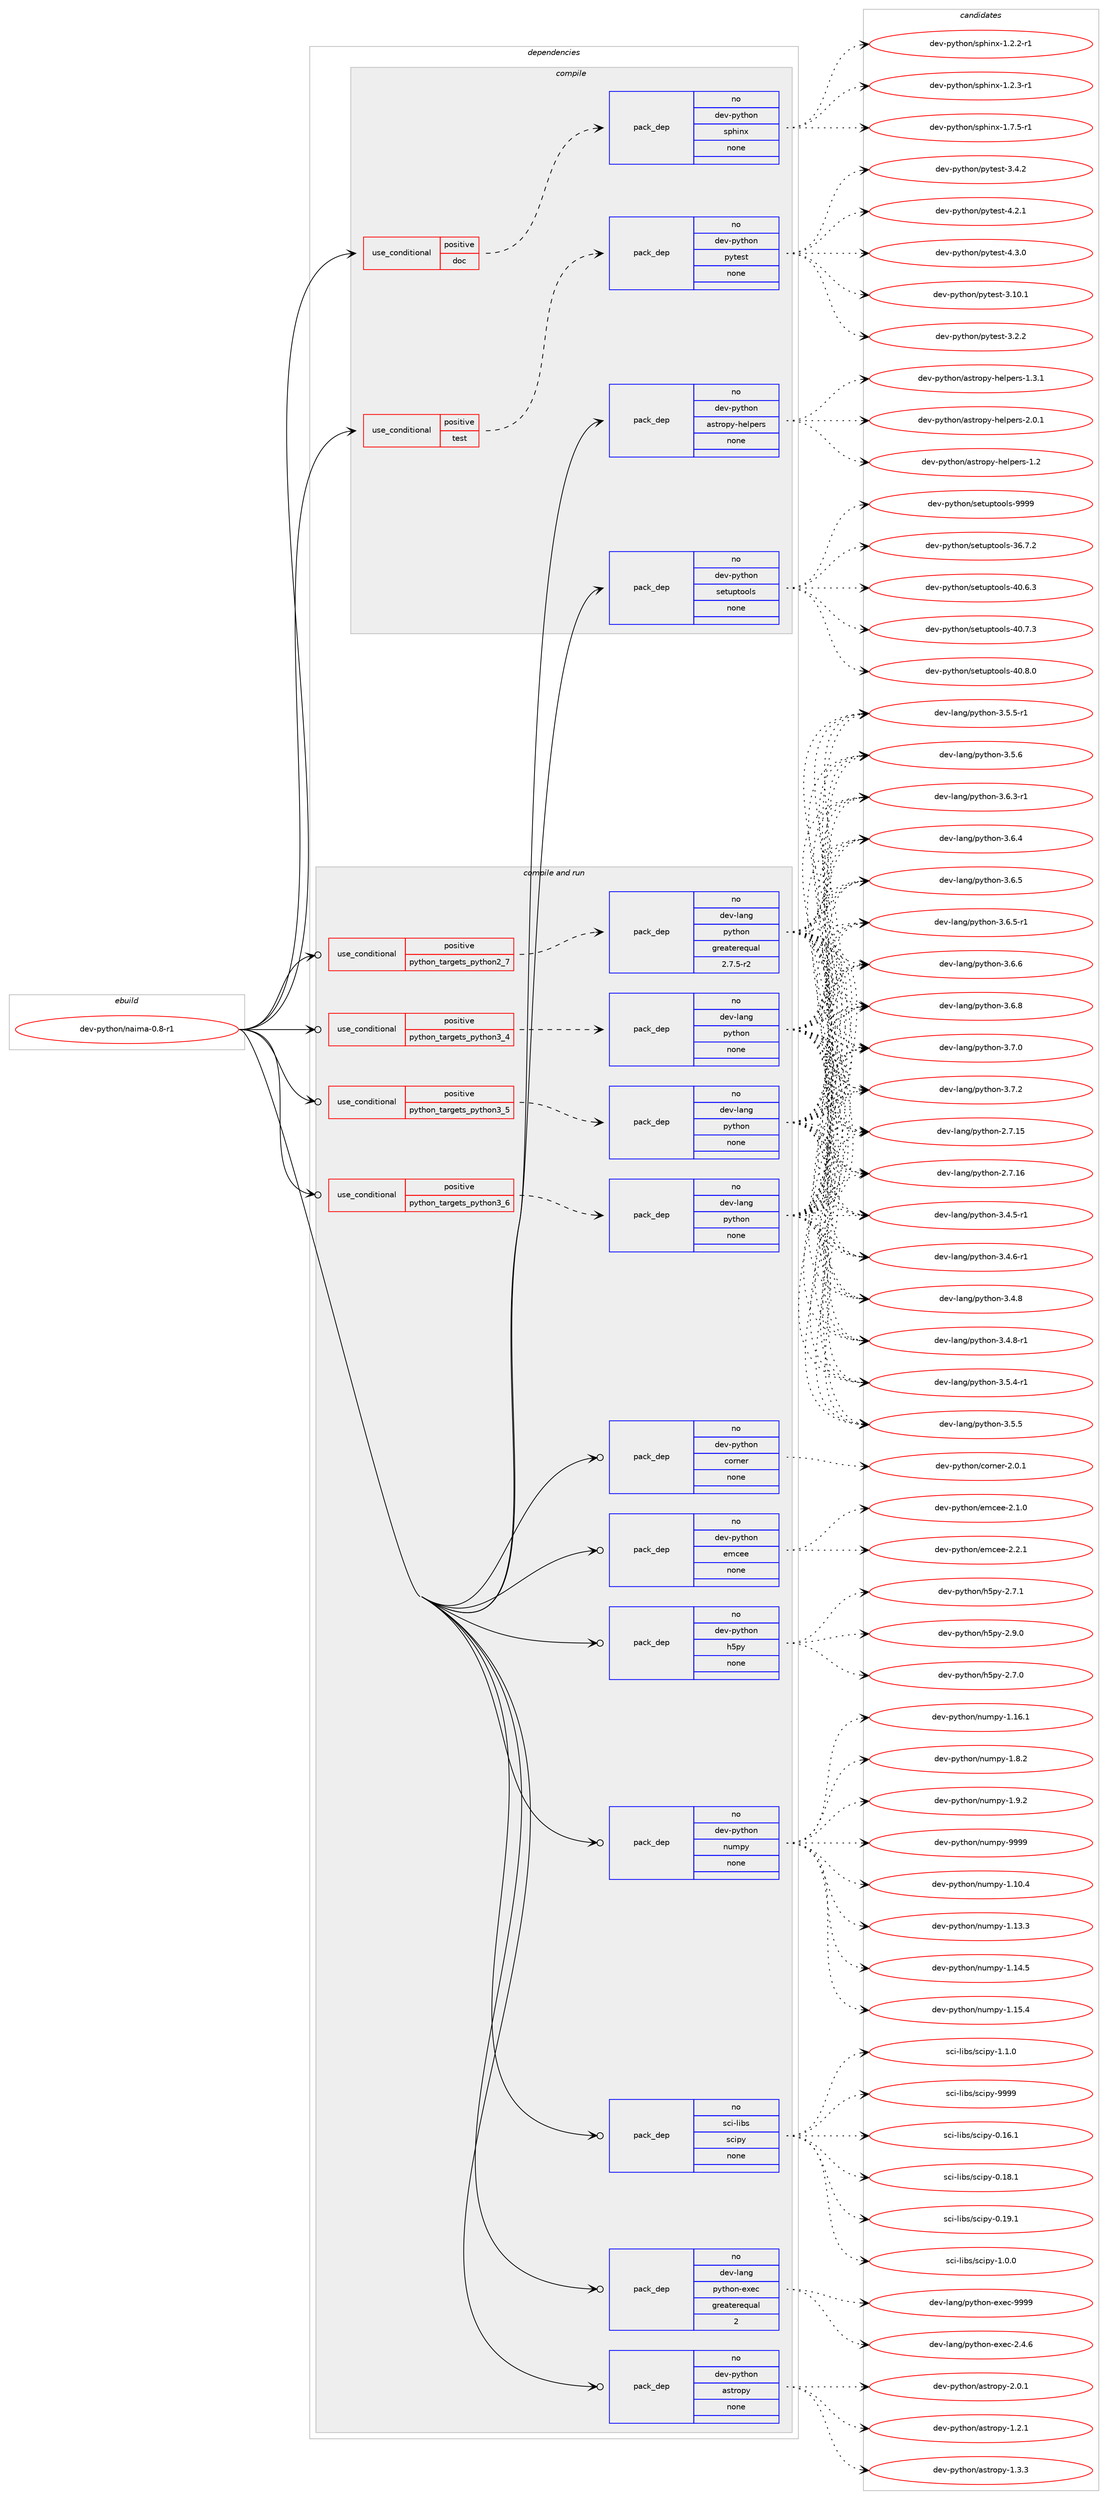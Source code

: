 digraph prolog {

# *************
# Graph options
# *************

newrank=true;
concentrate=true;
compound=true;
graph [rankdir=LR,fontname=Helvetica,fontsize=10,ranksep=1.5];#, ranksep=2.5, nodesep=0.2];
edge  [arrowhead=vee];
node  [fontname=Helvetica,fontsize=10];

# **********
# The ebuild
# **********

subgraph cluster_leftcol {
color=gray;
rank=same;
label=<<i>ebuild</i>>;
id [label="dev-python/naima-0.8-r1", color=red, width=4, href="../dev-python/naima-0.8-r1.svg"];
}

# ****************
# The dependencies
# ****************

subgraph cluster_midcol {
color=gray;
label=<<i>dependencies</i>>;
subgraph cluster_compile {
fillcolor="#eeeeee";
style=filled;
label=<<i>compile</i>>;
subgraph cond377866 {
dependency1419942 [label=<<TABLE BORDER="0" CELLBORDER="1" CELLSPACING="0" CELLPADDING="4"><TR><TD ROWSPAN="3" CELLPADDING="10">use_conditional</TD></TR><TR><TD>positive</TD></TR><TR><TD>doc</TD></TR></TABLE>>, shape=none, color=red];
subgraph pack1018802 {
dependency1419943 [label=<<TABLE BORDER="0" CELLBORDER="1" CELLSPACING="0" CELLPADDING="4" WIDTH="220"><TR><TD ROWSPAN="6" CELLPADDING="30">pack_dep</TD></TR><TR><TD WIDTH="110">no</TD></TR><TR><TD>dev-python</TD></TR><TR><TD>sphinx</TD></TR><TR><TD>none</TD></TR><TR><TD></TD></TR></TABLE>>, shape=none, color=blue];
}
dependency1419942:e -> dependency1419943:w [weight=20,style="dashed",arrowhead="vee"];
}
id:e -> dependency1419942:w [weight=20,style="solid",arrowhead="vee"];
subgraph cond377867 {
dependency1419944 [label=<<TABLE BORDER="0" CELLBORDER="1" CELLSPACING="0" CELLPADDING="4"><TR><TD ROWSPAN="3" CELLPADDING="10">use_conditional</TD></TR><TR><TD>positive</TD></TR><TR><TD>test</TD></TR></TABLE>>, shape=none, color=red];
subgraph pack1018803 {
dependency1419945 [label=<<TABLE BORDER="0" CELLBORDER="1" CELLSPACING="0" CELLPADDING="4" WIDTH="220"><TR><TD ROWSPAN="6" CELLPADDING="30">pack_dep</TD></TR><TR><TD WIDTH="110">no</TD></TR><TR><TD>dev-python</TD></TR><TR><TD>pytest</TD></TR><TR><TD>none</TD></TR><TR><TD></TD></TR></TABLE>>, shape=none, color=blue];
}
dependency1419944:e -> dependency1419945:w [weight=20,style="dashed",arrowhead="vee"];
}
id:e -> dependency1419944:w [weight=20,style="solid",arrowhead="vee"];
subgraph pack1018804 {
dependency1419946 [label=<<TABLE BORDER="0" CELLBORDER="1" CELLSPACING="0" CELLPADDING="4" WIDTH="220"><TR><TD ROWSPAN="6" CELLPADDING="30">pack_dep</TD></TR><TR><TD WIDTH="110">no</TD></TR><TR><TD>dev-python</TD></TR><TR><TD>astropy-helpers</TD></TR><TR><TD>none</TD></TR><TR><TD></TD></TR></TABLE>>, shape=none, color=blue];
}
id:e -> dependency1419946:w [weight=20,style="solid",arrowhead="vee"];
subgraph pack1018805 {
dependency1419947 [label=<<TABLE BORDER="0" CELLBORDER="1" CELLSPACING="0" CELLPADDING="4" WIDTH="220"><TR><TD ROWSPAN="6" CELLPADDING="30">pack_dep</TD></TR><TR><TD WIDTH="110">no</TD></TR><TR><TD>dev-python</TD></TR><TR><TD>setuptools</TD></TR><TR><TD>none</TD></TR><TR><TD></TD></TR></TABLE>>, shape=none, color=blue];
}
id:e -> dependency1419947:w [weight=20,style="solid",arrowhead="vee"];
}
subgraph cluster_compileandrun {
fillcolor="#eeeeee";
style=filled;
label=<<i>compile and run</i>>;
subgraph cond377868 {
dependency1419948 [label=<<TABLE BORDER="0" CELLBORDER="1" CELLSPACING="0" CELLPADDING="4"><TR><TD ROWSPAN="3" CELLPADDING="10">use_conditional</TD></TR><TR><TD>positive</TD></TR><TR><TD>python_targets_python2_7</TD></TR></TABLE>>, shape=none, color=red];
subgraph pack1018806 {
dependency1419949 [label=<<TABLE BORDER="0" CELLBORDER="1" CELLSPACING="0" CELLPADDING="4" WIDTH="220"><TR><TD ROWSPAN="6" CELLPADDING="30">pack_dep</TD></TR><TR><TD WIDTH="110">no</TD></TR><TR><TD>dev-lang</TD></TR><TR><TD>python</TD></TR><TR><TD>greaterequal</TD></TR><TR><TD>2.7.5-r2</TD></TR></TABLE>>, shape=none, color=blue];
}
dependency1419948:e -> dependency1419949:w [weight=20,style="dashed",arrowhead="vee"];
}
id:e -> dependency1419948:w [weight=20,style="solid",arrowhead="odotvee"];
subgraph cond377869 {
dependency1419950 [label=<<TABLE BORDER="0" CELLBORDER="1" CELLSPACING="0" CELLPADDING="4"><TR><TD ROWSPAN="3" CELLPADDING="10">use_conditional</TD></TR><TR><TD>positive</TD></TR><TR><TD>python_targets_python3_4</TD></TR></TABLE>>, shape=none, color=red];
subgraph pack1018807 {
dependency1419951 [label=<<TABLE BORDER="0" CELLBORDER="1" CELLSPACING="0" CELLPADDING="4" WIDTH="220"><TR><TD ROWSPAN="6" CELLPADDING="30">pack_dep</TD></TR><TR><TD WIDTH="110">no</TD></TR><TR><TD>dev-lang</TD></TR><TR><TD>python</TD></TR><TR><TD>none</TD></TR><TR><TD></TD></TR></TABLE>>, shape=none, color=blue];
}
dependency1419950:e -> dependency1419951:w [weight=20,style="dashed",arrowhead="vee"];
}
id:e -> dependency1419950:w [weight=20,style="solid",arrowhead="odotvee"];
subgraph cond377870 {
dependency1419952 [label=<<TABLE BORDER="0" CELLBORDER="1" CELLSPACING="0" CELLPADDING="4"><TR><TD ROWSPAN="3" CELLPADDING="10">use_conditional</TD></TR><TR><TD>positive</TD></TR><TR><TD>python_targets_python3_5</TD></TR></TABLE>>, shape=none, color=red];
subgraph pack1018808 {
dependency1419953 [label=<<TABLE BORDER="0" CELLBORDER="1" CELLSPACING="0" CELLPADDING="4" WIDTH="220"><TR><TD ROWSPAN="6" CELLPADDING="30">pack_dep</TD></TR><TR><TD WIDTH="110">no</TD></TR><TR><TD>dev-lang</TD></TR><TR><TD>python</TD></TR><TR><TD>none</TD></TR><TR><TD></TD></TR></TABLE>>, shape=none, color=blue];
}
dependency1419952:e -> dependency1419953:w [weight=20,style="dashed",arrowhead="vee"];
}
id:e -> dependency1419952:w [weight=20,style="solid",arrowhead="odotvee"];
subgraph cond377871 {
dependency1419954 [label=<<TABLE BORDER="0" CELLBORDER="1" CELLSPACING="0" CELLPADDING="4"><TR><TD ROWSPAN="3" CELLPADDING="10">use_conditional</TD></TR><TR><TD>positive</TD></TR><TR><TD>python_targets_python3_6</TD></TR></TABLE>>, shape=none, color=red];
subgraph pack1018809 {
dependency1419955 [label=<<TABLE BORDER="0" CELLBORDER="1" CELLSPACING="0" CELLPADDING="4" WIDTH="220"><TR><TD ROWSPAN="6" CELLPADDING="30">pack_dep</TD></TR><TR><TD WIDTH="110">no</TD></TR><TR><TD>dev-lang</TD></TR><TR><TD>python</TD></TR><TR><TD>none</TD></TR><TR><TD></TD></TR></TABLE>>, shape=none, color=blue];
}
dependency1419954:e -> dependency1419955:w [weight=20,style="dashed",arrowhead="vee"];
}
id:e -> dependency1419954:w [weight=20,style="solid",arrowhead="odotvee"];
subgraph pack1018810 {
dependency1419956 [label=<<TABLE BORDER="0" CELLBORDER="1" CELLSPACING="0" CELLPADDING="4" WIDTH="220"><TR><TD ROWSPAN="6" CELLPADDING="30">pack_dep</TD></TR><TR><TD WIDTH="110">no</TD></TR><TR><TD>dev-lang</TD></TR><TR><TD>python-exec</TD></TR><TR><TD>greaterequal</TD></TR><TR><TD>2</TD></TR></TABLE>>, shape=none, color=blue];
}
id:e -> dependency1419956:w [weight=20,style="solid",arrowhead="odotvee"];
subgraph pack1018811 {
dependency1419957 [label=<<TABLE BORDER="0" CELLBORDER="1" CELLSPACING="0" CELLPADDING="4" WIDTH="220"><TR><TD ROWSPAN="6" CELLPADDING="30">pack_dep</TD></TR><TR><TD WIDTH="110">no</TD></TR><TR><TD>dev-python</TD></TR><TR><TD>astropy</TD></TR><TR><TD>none</TD></TR><TR><TD></TD></TR></TABLE>>, shape=none, color=blue];
}
id:e -> dependency1419957:w [weight=20,style="solid",arrowhead="odotvee"];
subgraph pack1018812 {
dependency1419958 [label=<<TABLE BORDER="0" CELLBORDER="1" CELLSPACING="0" CELLPADDING="4" WIDTH="220"><TR><TD ROWSPAN="6" CELLPADDING="30">pack_dep</TD></TR><TR><TD WIDTH="110">no</TD></TR><TR><TD>dev-python</TD></TR><TR><TD>corner</TD></TR><TR><TD>none</TD></TR><TR><TD></TD></TR></TABLE>>, shape=none, color=blue];
}
id:e -> dependency1419958:w [weight=20,style="solid",arrowhead="odotvee"];
subgraph pack1018813 {
dependency1419959 [label=<<TABLE BORDER="0" CELLBORDER="1" CELLSPACING="0" CELLPADDING="4" WIDTH="220"><TR><TD ROWSPAN="6" CELLPADDING="30">pack_dep</TD></TR><TR><TD WIDTH="110">no</TD></TR><TR><TD>dev-python</TD></TR><TR><TD>emcee</TD></TR><TR><TD>none</TD></TR><TR><TD></TD></TR></TABLE>>, shape=none, color=blue];
}
id:e -> dependency1419959:w [weight=20,style="solid",arrowhead="odotvee"];
subgraph pack1018814 {
dependency1419960 [label=<<TABLE BORDER="0" CELLBORDER="1" CELLSPACING="0" CELLPADDING="4" WIDTH="220"><TR><TD ROWSPAN="6" CELLPADDING="30">pack_dep</TD></TR><TR><TD WIDTH="110">no</TD></TR><TR><TD>dev-python</TD></TR><TR><TD>h5py</TD></TR><TR><TD>none</TD></TR><TR><TD></TD></TR></TABLE>>, shape=none, color=blue];
}
id:e -> dependency1419960:w [weight=20,style="solid",arrowhead="odotvee"];
subgraph pack1018815 {
dependency1419961 [label=<<TABLE BORDER="0" CELLBORDER="1" CELLSPACING="0" CELLPADDING="4" WIDTH="220"><TR><TD ROWSPAN="6" CELLPADDING="30">pack_dep</TD></TR><TR><TD WIDTH="110">no</TD></TR><TR><TD>dev-python</TD></TR><TR><TD>numpy</TD></TR><TR><TD>none</TD></TR><TR><TD></TD></TR></TABLE>>, shape=none, color=blue];
}
id:e -> dependency1419961:w [weight=20,style="solid",arrowhead="odotvee"];
subgraph pack1018816 {
dependency1419962 [label=<<TABLE BORDER="0" CELLBORDER="1" CELLSPACING="0" CELLPADDING="4" WIDTH="220"><TR><TD ROWSPAN="6" CELLPADDING="30">pack_dep</TD></TR><TR><TD WIDTH="110">no</TD></TR><TR><TD>sci-libs</TD></TR><TR><TD>scipy</TD></TR><TR><TD>none</TD></TR><TR><TD></TD></TR></TABLE>>, shape=none, color=blue];
}
id:e -> dependency1419962:w [weight=20,style="solid",arrowhead="odotvee"];
}
subgraph cluster_run {
fillcolor="#eeeeee";
style=filled;
label=<<i>run</i>>;
}
}

# **************
# The candidates
# **************

subgraph cluster_choices {
rank=same;
color=gray;
label=<<i>candidates</i>>;

subgraph choice1018802 {
color=black;
nodesep=1;
choice10010111845112121116104111110471151121041051101204549465046504511449 [label="dev-python/sphinx-1.2.2-r1", color=red, width=4,href="../dev-python/sphinx-1.2.2-r1.svg"];
choice10010111845112121116104111110471151121041051101204549465046514511449 [label="dev-python/sphinx-1.2.3-r1", color=red, width=4,href="../dev-python/sphinx-1.2.3-r1.svg"];
choice10010111845112121116104111110471151121041051101204549465546534511449 [label="dev-python/sphinx-1.7.5-r1", color=red, width=4,href="../dev-python/sphinx-1.7.5-r1.svg"];
dependency1419943:e -> choice10010111845112121116104111110471151121041051101204549465046504511449:w [style=dotted,weight="100"];
dependency1419943:e -> choice10010111845112121116104111110471151121041051101204549465046514511449:w [style=dotted,weight="100"];
dependency1419943:e -> choice10010111845112121116104111110471151121041051101204549465546534511449:w [style=dotted,weight="100"];
}
subgraph choice1018803 {
color=black;
nodesep=1;
choice100101118451121211161041111104711212111610111511645514649484649 [label="dev-python/pytest-3.10.1", color=red, width=4,href="../dev-python/pytest-3.10.1.svg"];
choice1001011184511212111610411111047112121116101115116455146504650 [label="dev-python/pytest-3.2.2", color=red, width=4,href="../dev-python/pytest-3.2.2.svg"];
choice1001011184511212111610411111047112121116101115116455146524650 [label="dev-python/pytest-3.4.2", color=red, width=4,href="../dev-python/pytest-3.4.2.svg"];
choice1001011184511212111610411111047112121116101115116455246504649 [label="dev-python/pytest-4.2.1", color=red, width=4,href="../dev-python/pytest-4.2.1.svg"];
choice1001011184511212111610411111047112121116101115116455246514648 [label="dev-python/pytest-4.3.0", color=red, width=4,href="../dev-python/pytest-4.3.0.svg"];
dependency1419945:e -> choice100101118451121211161041111104711212111610111511645514649484649:w [style=dotted,weight="100"];
dependency1419945:e -> choice1001011184511212111610411111047112121116101115116455146504650:w [style=dotted,weight="100"];
dependency1419945:e -> choice1001011184511212111610411111047112121116101115116455146524650:w [style=dotted,weight="100"];
dependency1419945:e -> choice1001011184511212111610411111047112121116101115116455246504649:w [style=dotted,weight="100"];
dependency1419945:e -> choice1001011184511212111610411111047112121116101115116455246514648:w [style=dotted,weight="100"];
}
subgraph choice1018804 {
color=black;
nodesep=1;
choice1001011184511212111610411111047971151161141111121214510410110811210111411545494650 [label="dev-python/astropy-helpers-1.2", color=red, width=4,href="../dev-python/astropy-helpers-1.2.svg"];
choice10010111845112121116104111110479711511611411111212145104101108112101114115454946514649 [label="dev-python/astropy-helpers-1.3.1", color=red, width=4,href="../dev-python/astropy-helpers-1.3.1.svg"];
choice10010111845112121116104111110479711511611411111212145104101108112101114115455046484649 [label="dev-python/astropy-helpers-2.0.1", color=red, width=4,href="../dev-python/astropy-helpers-2.0.1.svg"];
dependency1419946:e -> choice1001011184511212111610411111047971151161141111121214510410110811210111411545494650:w [style=dotted,weight="100"];
dependency1419946:e -> choice10010111845112121116104111110479711511611411111212145104101108112101114115454946514649:w [style=dotted,weight="100"];
dependency1419946:e -> choice10010111845112121116104111110479711511611411111212145104101108112101114115455046484649:w [style=dotted,weight="100"];
}
subgraph choice1018805 {
color=black;
nodesep=1;
choice100101118451121211161041111104711510111611711211611111110811545515446554650 [label="dev-python/setuptools-36.7.2", color=red, width=4,href="../dev-python/setuptools-36.7.2.svg"];
choice100101118451121211161041111104711510111611711211611111110811545524846544651 [label="dev-python/setuptools-40.6.3", color=red, width=4,href="../dev-python/setuptools-40.6.3.svg"];
choice100101118451121211161041111104711510111611711211611111110811545524846554651 [label="dev-python/setuptools-40.7.3", color=red, width=4,href="../dev-python/setuptools-40.7.3.svg"];
choice100101118451121211161041111104711510111611711211611111110811545524846564648 [label="dev-python/setuptools-40.8.0", color=red, width=4,href="../dev-python/setuptools-40.8.0.svg"];
choice10010111845112121116104111110471151011161171121161111111081154557575757 [label="dev-python/setuptools-9999", color=red, width=4,href="../dev-python/setuptools-9999.svg"];
dependency1419947:e -> choice100101118451121211161041111104711510111611711211611111110811545515446554650:w [style=dotted,weight="100"];
dependency1419947:e -> choice100101118451121211161041111104711510111611711211611111110811545524846544651:w [style=dotted,weight="100"];
dependency1419947:e -> choice100101118451121211161041111104711510111611711211611111110811545524846554651:w [style=dotted,weight="100"];
dependency1419947:e -> choice100101118451121211161041111104711510111611711211611111110811545524846564648:w [style=dotted,weight="100"];
dependency1419947:e -> choice10010111845112121116104111110471151011161171121161111111081154557575757:w [style=dotted,weight="100"];
}
subgraph choice1018806 {
color=black;
nodesep=1;
choice10010111845108971101034711212111610411111045504655464953 [label="dev-lang/python-2.7.15", color=red, width=4,href="../dev-lang/python-2.7.15.svg"];
choice10010111845108971101034711212111610411111045504655464954 [label="dev-lang/python-2.7.16", color=red, width=4,href="../dev-lang/python-2.7.16.svg"];
choice1001011184510897110103471121211161041111104551465246534511449 [label="dev-lang/python-3.4.5-r1", color=red, width=4,href="../dev-lang/python-3.4.5-r1.svg"];
choice1001011184510897110103471121211161041111104551465246544511449 [label="dev-lang/python-3.4.6-r1", color=red, width=4,href="../dev-lang/python-3.4.6-r1.svg"];
choice100101118451089711010347112121116104111110455146524656 [label="dev-lang/python-3.4.8", color=red, width=4,href="../dev-lang/python-3.4.8.svg"];
choice1001011184510897110103471121211161041111104551465246564511449 [label="dev-lang/python-3.4.8-r1", color=red, width=4,href="../dev-lang/python-3.4.8-r1.svg"];
choice1001011184510897110103471121211161041111104551465346524511449 [label="dev-lang/python-3.5.4-r1", color=red, width=4,href="../dev-lang/python-3.5.4-r1.svg"];
choice100101118451089711010347112121116104111110455146534653 [label="dev-lang/python-3.5.5", color=red, width=4,href="../dev-lang/python-3.5.5.svg"];
choice1001011184510897110103471121211161041111104551465346534511449 [label="dev-lang/python-3.5.5-r1", color=red, width=4,href="../dev-lang/python-3.5.5-r1.svg"];
choice100101118451089711010347112121116104111110455146534654 [label="dev-lang/python-3.5.6", color=red, width=4,href="../dev-lang/python-3.5.6.svg"];
choice1001011184510897110103471121211161041111104551465446514511449 [label="dev-lang/python-3.6.3-r1", color=red, width=4,href="../dev-lang/python-3.6.3-r1.svg"];
choice100101118451089711010347112121116104111110455146544652 [label="dev-lang/python-3.6.4", color=red, width=4,href="../dev-lang/python-3.6.4.svg"];
choice100101118451089711010347112121116104111110455146544653 [label="dev-lang/python-3.6.5", color=red, width=4,href="../dev-lang/python-3.6.5.svg"];
choice1001011184510897110103471121211161041111104551465446534511449 [label="dev-lang/python-3.6.5-r1", color=red, width=4,href="../dev-lang/python-3.6.5-r1.svg"];
choice100101118451089711010347112121116104111110455146544654 [label="dev-lang/python-3.6.6", color=red, width=4,href="../dev-lang/python-3.6.6.svg"];
choice100101118451089711010347112121116104111110455146544656 [label="dev-lang/python-3.6.8", color=red, width=4,href="../dev-lang/python-3.6.8.svg"];
choice100101118451089711010347112121116104111110455146554648 [label="dev-lang/python-3.7.0", color=red, width=4,href="../dev-lang/python-3.7.0.svg"];
choice100101118451089711010347112121116104111110455146554650 [label="dev-lang/python-3.7.2", color=red, width=4,href="../dev-lang/python-3.7.2.svg"];
dependency1419949:e -> choice10010111845108971101034711212111610411111045504655464953:w [style=dotted,weight="100"];
dependency1419949:e -> choice10010111845108971101034711212111610411111045504655464954:w [style=dotted,weight="100"];
dependency1419949:e -> choice1001011184510897110103471121211161041111104551465246534511449:w [style=dotted,weight="100"];
dependency1419949:e -> choice1001011184510897110103471121211161041111104551465246544511449:w [style=dotted,weight="100"];
dependency1419949:e -> choice100101118451089711010347112121116104111110455146524656:w [style=dotted,weight="100"];
dependency1419949:e -> choice1001011184510897110103471121211161041111104551465246564511449:w [style=dotted,weight="100"];
dependency1419949:e -> choice1001011184510897110103471121211161041111104551465346524511449:w [style=dotted,weight="100"];
dependency1419949:e -> choice100101118451089711010347112121116104111110455146534653:w [style=dotted,weight="100"];
dependency1419949:e -> choice1001011184510897110103471121211161041111104551465346534511449:w [style=dotted,weight="100"];
dependency1419949:e -> choice100101118451089711010347112121116104111110455146534654:w [style=dotted,weight="100"];
dependency1419949:e -> choice1001011184510897110103471121211161041111104551465446514511449:w [style=dotted,weight="100"];
dependency1419949:e -> choice100101118451089711010347112121116104111110455146544652:w [style=dotted,weight="100"];
dependency1419949:e -> choice100101118451089711010347112121116104111110455146544653:w [style=dotted,weight="100"];
dependency1419949:e -> choice1001011184510897110103471121211161041111104551465446534511449:w [style=dotted,weight="100"];
dependency1419949:e -> choice100101118451089711010347112121116104111110455146544654:w [style=dotted,weight="100"];
dependency1419949:e -> choice100101118451089711010347112121116104111110455146544656:w [style=dotted,weight="100"];
dependency1419949:e -> choice100101118451089711010347112121116104111110455146554648:w [style=dotted,weight="100"];
dependency1419949:e -> choice100101118451089711010347112121116104111110455146554650:w [style=dotted,weight="100"];
}
subgraph choice1018807 {
color=black;
nodesep=1;
choice10010111845108971101034711212111610411111045504655464953 [label="dev-lang/python-2.7.15", color=red, width=4,href="../dev-lang/python-2.7.15.svg"];
choice10010111845108971101034711212111610411111045504655464954 [label="dev-lang/python-2.7.16", color=red, width=4,href="../dev-lang/python-2.7.16.svg"];
choice1001011184510897110103471121211161041111104551465246534511449 [label="dev-lang/python-3.4.5-r1", color=red, width=4,href="../dev-lang/python-3.4.5-r1.svg"];
choice1001011184510897110103471121211161041111104551465246544511449 [label="dev-lang/python-3.4.6-r1", color=red, width=4,href="../dev-lang/python-3.4.6-r1.svg"];
choice100101118451089711010347112121116104111110455146524656 [label="dev-lang/python-3.4.8", color=red, width=4,href="../dev-lang/python-3.4.8.svg"];
choice1001011184510897110103471121211161041111104551465246564511449 [label="dev-lang/python-3.4.8-r1", color=red, width=4,href="../dev-lang/python-3.4.8-r1.svg"];
choice1001011184510897110103471121211161041111104551465346524511449 [label="dev-lang/python-3.5.4-r1", color=red, width=4,href="../dev-lang/python-3.5.4-r1.svg"];
choice100101118451089711010347112121116104111110455146534653 [label="dev-lang/python-3.5.5", color=red, width=4,href="../dev-lang/python-3.5.5.svg"];
choice1001011184510897110103471121211161041111104551465346534511449 [label="dev-lang/python-3.5.5-r1", color=red, width=4,href="../dev-lang/python-3.5.5-r1.svg"];
choice100101118451089711010347112121116104111110455146534654 [label="dev-lang/python-3.5.6", color=red, width=4,href="../dev-lang/python-3.5.6.svg"];
choice1001011184510897110103471121211161041111104551465446514511449 [label="dev-lang/python-3.6.3-r1", color=red, width=4,href="../dev-lang/python-3.6.3-r1.svg"];
choice100101118451089711010347112121116104111110455146544652 [label="dev-lang/python-3.6.4", color=red, width=4,href="../dev-lang/python-3.6.4.svg"];
choice100101118451089711010347112121116104111110455146544653 [label="dev-lang/python-3.6.5", color=red, width=4,href="../dev-lang/python-3.6.5.svg"];
choice1001011184510897110103471121211161041111104551465446534511449 [label="dev-lang/python-3.6.5-r1", color=red, width=4,href="../dev-lang/python-3.6.5-r1.svg"];
choice100101118451089711010347112121116104111110455146544654 [label="dev-lang/python-3.6.6", color=red, width=4,href="../dev-lang/python-3.6.6.svg"];
choice100101118451089711010347112121116104111110455146544656 [label="dev-lang/python-3.6.8", color=red, width=4,href="../dev-lang/python-3.6.8.svg"];
choice100101118451089711010347112121116104111110455146554648 [label="dev-lang/python-3.7.0", color=red, width=4,href="../dev-lang/python-3.7.0.svg"];
choice100101118451089711010347112121116104111110455146554650 [label="dev-lang/python-3.7.2", color=red, width=4,href="../dev-lang/python-3.7.2.svg"];
dependency1419951:e -> choice10010111845108971101034711212111610411111045504655464953:w [style=dotted,weight="100"];
dependency1419951:e -> choice10010111845108971101034711212111610411111045504655464954:w [style=dotted,weight="100"];
dependency1419951:e -> choice1001011184510897110103471121211161041111104551465246534511449:w [style=dotted,weight="100"];
dependency1419951:e -> choice1001011184510897110103471121211161041111104551465246544511449:w [style=dotted,weight="100"];
dependency1419951:e -> choice100101118451089711010347112121116104111110455146524656:w [style=dotted,weight="100"];
dependency1419951:e -> choice1001011184510897110103471121211161041111104551465246564511449:w [style=dotted,weight="100"];
dependency1419951:e -> choice1001011184510897110103471121211161041111104551465346524511449:w [style=dotted,weight="100"];
dependency1419951:e -> choice100101118451089711010347112121116104111110455146534653:w [style=dotted,weight="100"];
dependency1419951:e -> choice1001011184510897110103471121211161041111104551465346534511449:w [style=dotted,weight="100"];
dependency1419951:e -> choice100101118451089711010347112121116104111110455146534654:w [style=dotted,weight="100"];
dependency1419951:e -> choice1001011184510897110103471121211161041111104551465446514511449:w [style=dotted,weight="100"];
dependency1419951:e -> choice100101118451089711010347112121116104111110455146544652:w [style=dotted,weight="100"];
dependency1419951:e -> choice100101118451089711010347112121116104111110455146544653:w [style=dotted,weight="100"];
dependency1419951:e -> choice1001011184510897110103471121211161041111104551465446534511449:w [style=dotted,weight="100"];
dependency1419951:e -> choice100101118451089711010347112121116104111110455146544654:w [style=dotted,weight="100"];
dependency1419951:e -> choice100101118451089711010347112121116104111110455146544656:w [style=dotted,weight="100"];
dependency1419951:e -> choice100101118451089711010347112121116104111110455146554648:w [style=dotted,weight="100"];
dependency1419951:e -> choice100101118451089711010347112121116104111110455146554650:w [style=dotted,weight="100"];
}
subgraph choice1018808 {
color=black;
nodesep=1;
choice10010111845108971101034711212111610411111045504655464953 [label="dev-lang/python-2.7.15", color=red, width=4,href="../dev-lang/python-2.7.15.svg"];
choice10010111845108971101034711212111610411111045504655464954 [label="dev-lang/python-2.7.16", color=red, width=4,href="../dev-lang/python-2.7.16.svg"];
choice1001011184510897110103471121211161041111104551465246534511449 [label="dev-lang/python-3.4.5-r1", color=red, width=4,href="../dev-lang/python-3.4.5-r1.svg"];
choice1001011184510897110103471121211161041111104551465246544511449 [label="dev-lang/python-3.4.6-r1", color=red, width=4,href="../dev-lang/python-3.4.6-r1.svg"];
choice100101118451089711010347112121116104111110455146524656 [label="dev-lang/python-3.4.8", color=red, width=4,href="../dev-lang/python-3.4.8.svg"];
choice1001011184510897110103471121211161041111104551465246564511449 [label="dev-lang/python-3.4.8-r1", color=red, width=4,href="../dev-lang/python-3.4.8-r1.svg"];
choice1001011184510897110103471121211161041111104551465346524511449 [label="dev-lang/python-3.5.4-r1", color=red, width=4,href="../dev-lang/python-3.5.4-r1.svg"];
choice100101118451089711010347112121116104111110455146534653 [label="dev-lang/python-3.5.5", color=red, width=4,href="../dev-lang/python-3.5.5.svg"];
choice1001011184510897110103471121211161041111104551465346534511449 [label="dev-lang/python-3.5.5-r1", color=red, width=4,href="../dev-lang/python-3.5.5-r1.svg"];
choice100101118451089711010347112121116104111110455146534654 [label="dev-lang/python-3.5.6", color=red, width=4,href="../dev-lang/python-3.5.6.svg"];
choice1001011184510897110103471121211161041111104551465446514511449 [label="dev-lang/python-3.6.3-r1", color=red, width=4,href="../dev-lang/python-3.6.3-r1.svg"];
choice100101118451089711010347112121116104111110455146544652 [label="dev-lang/python-3.6.4", color=red, width=4,href="../dev-lang/python-3.6.4.svg"];
choice100101118451089711010347112121116104111110455146544653 [label="dev-lang/python-3.6.5", color=red, width=4,href="../dev-lang/python-3.6.5.svg"];
choice1001011184510897110103471121211161041111104551465446534511449 [label="dev-lang/python-3.6.5-r1", color=red, width=4,href="../dev-lang/python-3.6.5-r1.svg"];
choice100101118451089711010347112121116104111110455146544654 [label="dev-lang/python-3.6.6", color=red, width=4,href="../dev-lang/python-3.6.6.svg"];
choice100101118451089711010347112121116104111110455146544656 [label="dev-lang/python-3.6.8", color=red, width=4,href="../dev-lang/python-3.6.8.svg"];
choice100101118451089711010347112121116104111110455146554648 [label="dev-lang/python-3.7.0", color=red, width=4,href="../dev-lang/python-3.7.0.svg"];
choice100101118451089711010347112121116104111110455146554650 [label="dev-lang/python-3.7.2", color=red, width=4,href="../dev-lang/python-3.7.2.svg"];
dependency1419953:e -> choice10010111845108971101034711212111610411111045504655464953:w [style=dotted,weight="100"];
dependency1419953:e -> choice10010111845108971101034711212111610411111045504655464954:w [style=dotted,weight="100"];
dependency1419953:e -> choice1001011184510897110103471121211161041111104551465246534511449:w [style=dotted,weight="100"];
dependency1419953:e -> choice1001011184510897110103471121211161041111104551465246544511449:w [style=dotted,weight="100"];
dependency1419953:e -> choice100101118451089711010347112121116104111110455146524656:w [style=dotted,weight="100"];
dependency1419953:e -> choice1001011184510897110103471121211161041111104551465246564511449:w [style=dotted,weight="100"];
dependency1419953:e -> choice1001011184510897110103471121211161041111104551465346524511449:w [style=dotted,weight="100"];
dependency1419953:e -> choice100101118451089711010347112121116104111110455146534653:w [style=dotted,weight="100"];
dependency1419953:e -> choice1001011184510897110103471121211161041111104551465346534511449:w [style=dotted,weight="100"];
dependency1419953:e -> choice100101118451089711010347112121116104111110455146534654:w [style=dotted,weight="100"];
dependency1419953:e -> choice1001011184510897110103471121211161041111104551465446514511449:w [style=dotted,weight="100"];
dependency1419953:e -> choice100101118451089711010347112121116104111110455146544652:w [style=dotted,weight="100"];
dependency1419953:e -> choice100101118451089711010347112121116104111110455146544653:w [style=dotted,weight="100"];
dependency1419953:e -> choice1001011184510897110103471121211161041111104551465446534511449:w [style=dotted,weight="100"];
dependency1419953:e -> choice100101118451089711010347112121116104111110455146544654:w [style=dotted,weight="100"];
dependency1419953:e -> choice100101118451089711010347112121116104111110455146544656:w [style=dotted,weight="100"];
dependency1419953:e -> choice100101118451089711010347112121116104111110455146554648:w [style=dotted,weight="100"];
dependency1419953:e -> choice100101118451089711010347112121116104111110455146554650:w [style=dotted,weight="100"];
}
subgraph choice1018809 {
color=black;
nodesep=1;
choice10010111845108971101034711212111610411111045504655464953 [label="dev-lang/python-2.7.15", color=red, width=4,href="../dev-lang/python-2.7.15.svg"];
choice10010111845108971101034711212111610411111045504655464954 [label="dev-lang/python-2.7.16", color=red, width=4,href="../dev-lang/python-2.7.16.svg"];
choice1001011184510897110103471121211161041111104551465246534511449 [label="dev-lang/python-3.4.5-r1", color=red, width=4,href="../dev-lang/python-3.4.5-r1.svg"];
choice1001011184510897110103471121211161041111104551465246544511449 [label="dev-lang/python-3.4.6-r1", color=red, width=4,href="../dev-lang/python-3.4.6-r1.svg"];
choice100101118451089711010347112121116104111110455146524656 [label="dev-lang/python-3.4.8", color=red, width=4,href="../dev-lang/python-3.4.8.svg"];
choice1001011184510897110103471121211161041111104551465246564511449 [label="dev-lang/python-3.4.8-r1", color=red, width=4,href="../dev-lang/python-3.4.8-r1.svg"];
choice1001011184510897110103471121211161041111104551465346524511449 [label="dev-lang/python-3.5.4-r1", color=red, width=4,href="../dev-lang/python-3.5.4-r1.svg"];
choice100101118451089711010347112121116104111110455146534653 [label="dev-lang/python-3.5.5", color=red, width=4,href="../dev-lang/python-3.5.5.svg"];
choice1001011184510897110103471121211161041111104551465346534511449 [label="dev-lang/python-3.5.5-r1", color=red, width=4,href="../dev-lang/python-3.5.5-r1.svg"];
choice100101118451089711010347112121116104111110455146534654 [label="dev-lang/python-3.5.6", color=red, width=4,href="../dev-lang/python-3.5.6.svg"];
choice1001011184510897110103471121211161041111104551465446514511449 [label="dev-lang/python-3.6.3-r1", color=red, width=4,href="../dev-lang/python-3.6.3-r1.svg"];
choice100101118451089711010347112121116104111110455146544652 [label="dev-lang/python-3.6.4", color=red, width=4,href="../dev-lang/python-3.6.4.svg"];
choice100101118451089711010347112121116104111110455146544653 [label="dev-lang/python-3.6.5", color=red, width=4,href="../dev-lang/python-3.6.5.svg"];
choice1001011184510897110103471121211161041111104551465446534511449 [label="dev-lang/python-3.6.5-r1", color=red, width=4,href="../dev-lang/python-3.6.5-r1.svg"];
choice100101118451089711010347112121116104111110455146544654 [label="dev-lang/python-3.6.6", color=red, width=4,href="../dev-lang/python-3.6.6.svg"];
choice100101118451089711010347112121116104111110455146544656 [label="dev-lang/python-3.6.8", color=red, width=4,href="../dev-lang/python-3.6.8.svg"];
choice100101118451089711010347112121116104111110455146554648 [label="dev-lang/python-3.7.0", color=red, width=4,href="../dev-lang/python-3.7.0.svg"];
choice100101118451089711010347112121116104111110455146554650 [label="dev-lang/python-3.7.2", color=red, width=4,href="../dev-lang/python-3.7.2.svg"];
dependency1419955:e -> choice10010111845108971101034711212111610411111045504655464953:w [style=dotted,weight="100"];
dependency1419955:e -> choice10010111845108971101034711212111610411111045504655464954:w [style=dotted,weight="100"];
dependency1419955:e -> choice1001011184510897110103471121211161041111104551465246534511449:w [style=dotted,weight="100"];
dependency1419955:e -> choice1001011184510897110103471121211161041111104551465246544511449:w [style=dotted,weight="100"];
dependency1419955:e -> choice100101118451089711010347112121116104111110455146524656:w [style=dotted,weight="100"];
dependency1419955:e -> choice1001011184510897110103471121211161041111104551465246564511449:w [style=dotted,weight="100"];
dependency1419955:e -> choice1001011184510897110103471121211161041111104551465346524511449:w [style=dotted,weight="100"];
dependency1419955:e -> choice100101118451089711010347112121116104111110455146534653:w [style=dotted,weight="100"];
dependency1419955:e -> choice1001011184510897110103471121211161041111104551465346534511449:w [style=dotted,weight="100"];
dependency1419955:e -> choice100101118451089711010347112121116104111110455146534654:w [style=dotted,weight="100"];
dependency1419955:e -> choice1001011184510897110103471121211161041111104551465446514511449:w [style=dotted,weight="100"];
dependency1419955:e -> choice100101118451089711010347112121116104111110455146544652:w [style=dotted,weight="100"];
dependency1419955:e -> choice100101118451089711010347112121116104111110455146544653:w [style=dotted,weight="100"];
dependency1419955:e -> choice1001011184510897110103471121211161041111104551465446534511449:w [style=dotted,weight="100"];
dependency1419955:e -> choice100101118451089711010347112121116104111110455146544654:w [style=dotted,weight="100"];
dependency1419955:e -> choice100101118451089711010347112121116104111110455146544656:w [style=dotted,weight="100"];
dependency1419955:e -> choice100101118451089711010347112121116104111110455146554648:w [style=dotted,weight="100"];
dependency1419955:e -> choice100101118451089711010347112121116104111110455146554650:w [style=dotted,weight="100"];
}
subgraph choice1018810 {
color=black;
nodesep=1;
choice1001011184510897110103471121211161041111104510112010199455046524654 [label="dev-lang/python-exec-2.4.6", color=red, width=4,href="../dev-lang/python-exec-2.4.6.svg"];
choice10010111845108971101034711212111610411111045101120101994557575757 [label="dev-lang/python-exec-9999", color=red, width=4,href="../dev-lang/python-exec-9999.svg"];
dependency1419956:e -> choice1001011184510897110103471121211161041111104510112010199455046524654:w [style=dotted,weight="100"];
dependency1419956:e -> choice10010111845108971101034711212111610411111045101120101994557575757:w [style=dotted,weight="100"];
}
subgraph choice1018811 {
color=black;
nodesep=1;
choice100101118451121211161041111104797115116114111112121454946504649 [label="dev-python/astropy-1.2.1", color=red, width=4,href="../dev-python/astropy-1.2.1.svg"];
choice100101118451121211161041111104797115116114111112121454946514651 [label="dev-python/astropy-1.3.3", color=red, width=4,href="../dev-python/astropy-1.3.3.svg"];
choice100101118451121211161041111104797115116114111112121455046484649 [label="dev-python/astropy-2.0.1", color=red, width=4,href="../dev-python/astropy-2.0.1.svg"];
dependency1419957:e -> choice100101118451121211161041111104797115116114111112121454946504649:w [style=dotted,weight="100"];
dependency1419957:e -> choice100101118451121211161041111104797115116114111112121454946514651:w [style=dotted,weight="100"];
dependency1419957:e -> choice100101118451121211161041111104797115116114111112121455046484649:w [style=dotted,weight="100"];
}
subgraph choice1018812 {
color=black;
nodesep=1;
choice100101118451121211161041111104799111114110101114455046484649 [label="dev-python/corner-2.0.1", color=red, width=4,href="../dev-python/corner-2.0.1.svg"];
dependency1419958:e -> choice100101118451121211161041111104799111114110101114455046484649:w [style=dotted,weight="100"];
}
subgraph choice1018813 {
color=black;
nodesep=1;
choice100101118451121211161041111104710110999101101455046494648 [label="dev-python/emcee-2.1.0", color=red, width=4,href="../dev-python/emcee-2.1.0.svg"];
choice100101118451121211161041111104710110999101101455046504649 [label="dev-python/emcee-2.2.1", color=red, width=4,href="../dev-python/emcee-2.2.1.svg"];
dependency1419959:e -> choice100101118451121211161041111104710110999101101455046494648:w [style=dotted,weight="100"];
dependency1419959:e -> choice100101118451121211161041111104710110999101101455046504649:w [style=dotted,weight="100"];
}
subgraph choice1018814 {
color=black;
nodesep=1;
choice100101118451121211161041111104710453112121455046554648 [label="dev-python/h5py-2.7.0", color=red, width=4,href="../dev-python/h5py-2.7.0.svg"];
choice100101118451121211161041111104710453112121455046554649 [label="dev-python/h5py-2.7.1", color=red, width=4,href="../dev-python/h5py-2.7.1.svg"];
choice100101118451121211161041111104710453112121455046574648 [label="dev-python/h5py-2.9.0", color=red, width=4,href="../dev-python/h5py-2.9.0.svg"];
dependency1419960:e -> choice100101118451121211161041111104710453112121455046554648:w [style=dotted,weight="100"];
dependency1419960:e -> choice100101118451121211161041111104710453112121455046554649:w [style=dotted,weight="100"];
dependency1419960:e -> choice100101118451121211161041111104710453112121455046574648:w [style=dotted,weight="100"];
}
subgraph choice1018815 {
color=black;
nodesep=1;
choice100101118451121211161041111104711011710911212145494649484652 [label="dev-python/numpy-1.10.4", color=red, width=4,href="../dev-python/numpy-1.10.4.svg"];
choice100101118451121211161041111104711011710911212145494649514651 [label="dev-python/numpy-1.13.3", color=red, width=4,href="../dev-python/numpy-1.13.3.svg"];
choice100101118451121211161041111104711011710911212145494649524653 [label="dev-python/numpy-1.14.5", color=red, width=4,href="../dev-python/numpy-1.14.5.svg"];
choice100101118451121211161041111104711011710911212145494649534652 [label="dev-python/numpy-1.15.4", color=red, width=4,href="../dev-python/numpy-1.15.4.svg"];
choice100101118451121211161041111104711011710911212145494649544649 [label="dev-python/numpy-1.16.1", color=red, width=4,href="../dev-python/numpy-1.16.1.svg"];
choice1001011184511212111610411111047110117109112121454946564650 [label="dev-python/numpy-1.8.2", color=red, width=4,href="../dev-python/numpy-1.8.2.svg"];
choice1001011184511212111610411111047110117109112121454946574650 [label="dev-python/numpy-1.9.2", color=red, width=4,href="../dev-python/numpy-1.9.2.svg"];
choice10010111845112121116104111110471101171091121214557575757 [label="dev-python/numpy-9999", color=red, width=4,href="../dev-python/numpy-9999.svg"];
dependency1419961:e -> choice100101118451121211161041111104711011710911212145494649484652:w [style=dotted,weight="100"];
dependency1419961:e -> choice100101118451121211161041111104711011710911212145494649514651:w [style=dotted,weight="100"];
dependency1419961:e -> choice100101118451121211161041111104711011710911212145494649524653:w [style=dotted,weight="100"];
dependency1419961:e -> choice100101118451121211161041111104711011710911212145494649534652:w [style=dotted,weight="100"];
dependency1419961:e -> choice100101118451121211161041111104711011710911212145494649544649:w [style=dotted,weight="100"];
dependency1419961:e -> choice1001011184511212111610411111047110117109112121454946564650:w [style=dotted,weight="100"];
dependency1419961:e -> choice1001011184511212111610411111047110117109112121454946574650:w [style=dotted,weight="100"];
dependency1419961:e -> choice10010111845112121116104111110471101171091121214557575757:w [style=dotted,weight="100"];
}
subgraph choice1018816 {
color=black;
nodesep=1;
choice115991054510810598115471159910511212145484649544649 [label="sci-libs/scipy-0.16.1", color=red, width=4,href="../sci-libs/scipy-0.16.1.svg"];
choice115991054510810598115471159910511212145484649564649 [label="sci-libs/scipy-0.18.1", color=red, width=4,href="../sci-libs/scipy-0.18.1.svg"];
choice115991054510810598115471159910511212145484649574649 [label="sci-libs/scipy-0.19.1", color=red, width=4,href="../sci-libs/scipy-0.19.1.svg"];
choice1159910545108105981154711599105112121454946484648 [label="sci-libs/scipy-1.0.0", color=red, width=4,href="../sci-libs/scipy-1.0.0.svg"];
choice1159910545108105981154711599105112121454946494648 [label="sci-libs/scipy-1.1.0", color=red, width=4,href="../sci-libs/scipy-1.1.0.svg"];
choice11599105451081059811547115991051121214557575757 [label="sci-libs/scipy-9999", color=red, width=4,href="../sci-libs/scipy-9999.svg"];
dependency1419962:e -> choice115991054510810598115471159910511212145484649544649:w [style=dotted,weight="100"];
dependency1419962:e -> choice115991054510810598115471159910511212145484649564649:w [style=dotted,weight="100"];
dependency1419962:e -> choice115991054510810598115471159910511212145484649574649:w [style=dotted,weight="100"];
dependency1419962:e -> choice1159910545108105981154711599105112121454946484648:w [style=dotted,weight="100"];
dependency1419962:e -> choice1159910545108105981154711599105112121454946494648:w [style=dotted,weight="100"];
dependency1419962:e -> choice11599105451081059811547115991051121214557575757:w [style=dotted,weight="100"];
}
}

}
